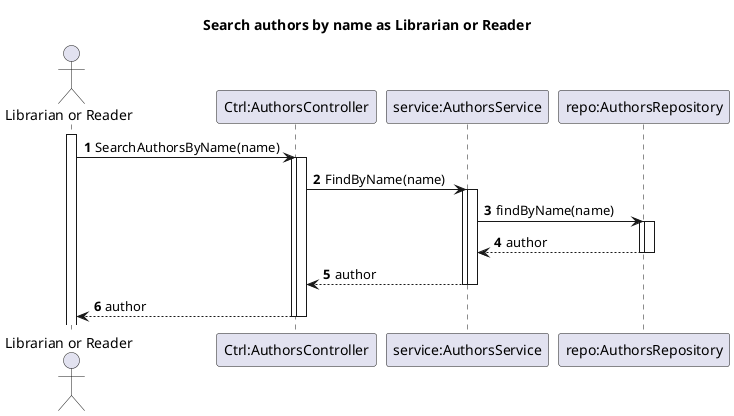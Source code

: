 @startuml
'https://plantuml.com/sequence-diagram
autoactivate on
autonumber

title Search authors by name as Librarian or Reader

actor "Librarian or Reader" as User
participant "Ctrl:AuthorsController" as Ctrl
participant "service:AuthorsService" as Service
participant "repo:AuthorsRepository" as Repo
activate User

User -> Ctrl: SearchAuthorsByName(name)
activate Ctrl
Ctrl -> Service: FindByName(name)
activate Service
Service -> Repo: findByName(name)
activate Repo
Repo --> Service: author
deactivate Repo
Service --> Ctrl: author
deactivate Service
Ctrl --> User: author
deactivate Ctrl

@enduml
